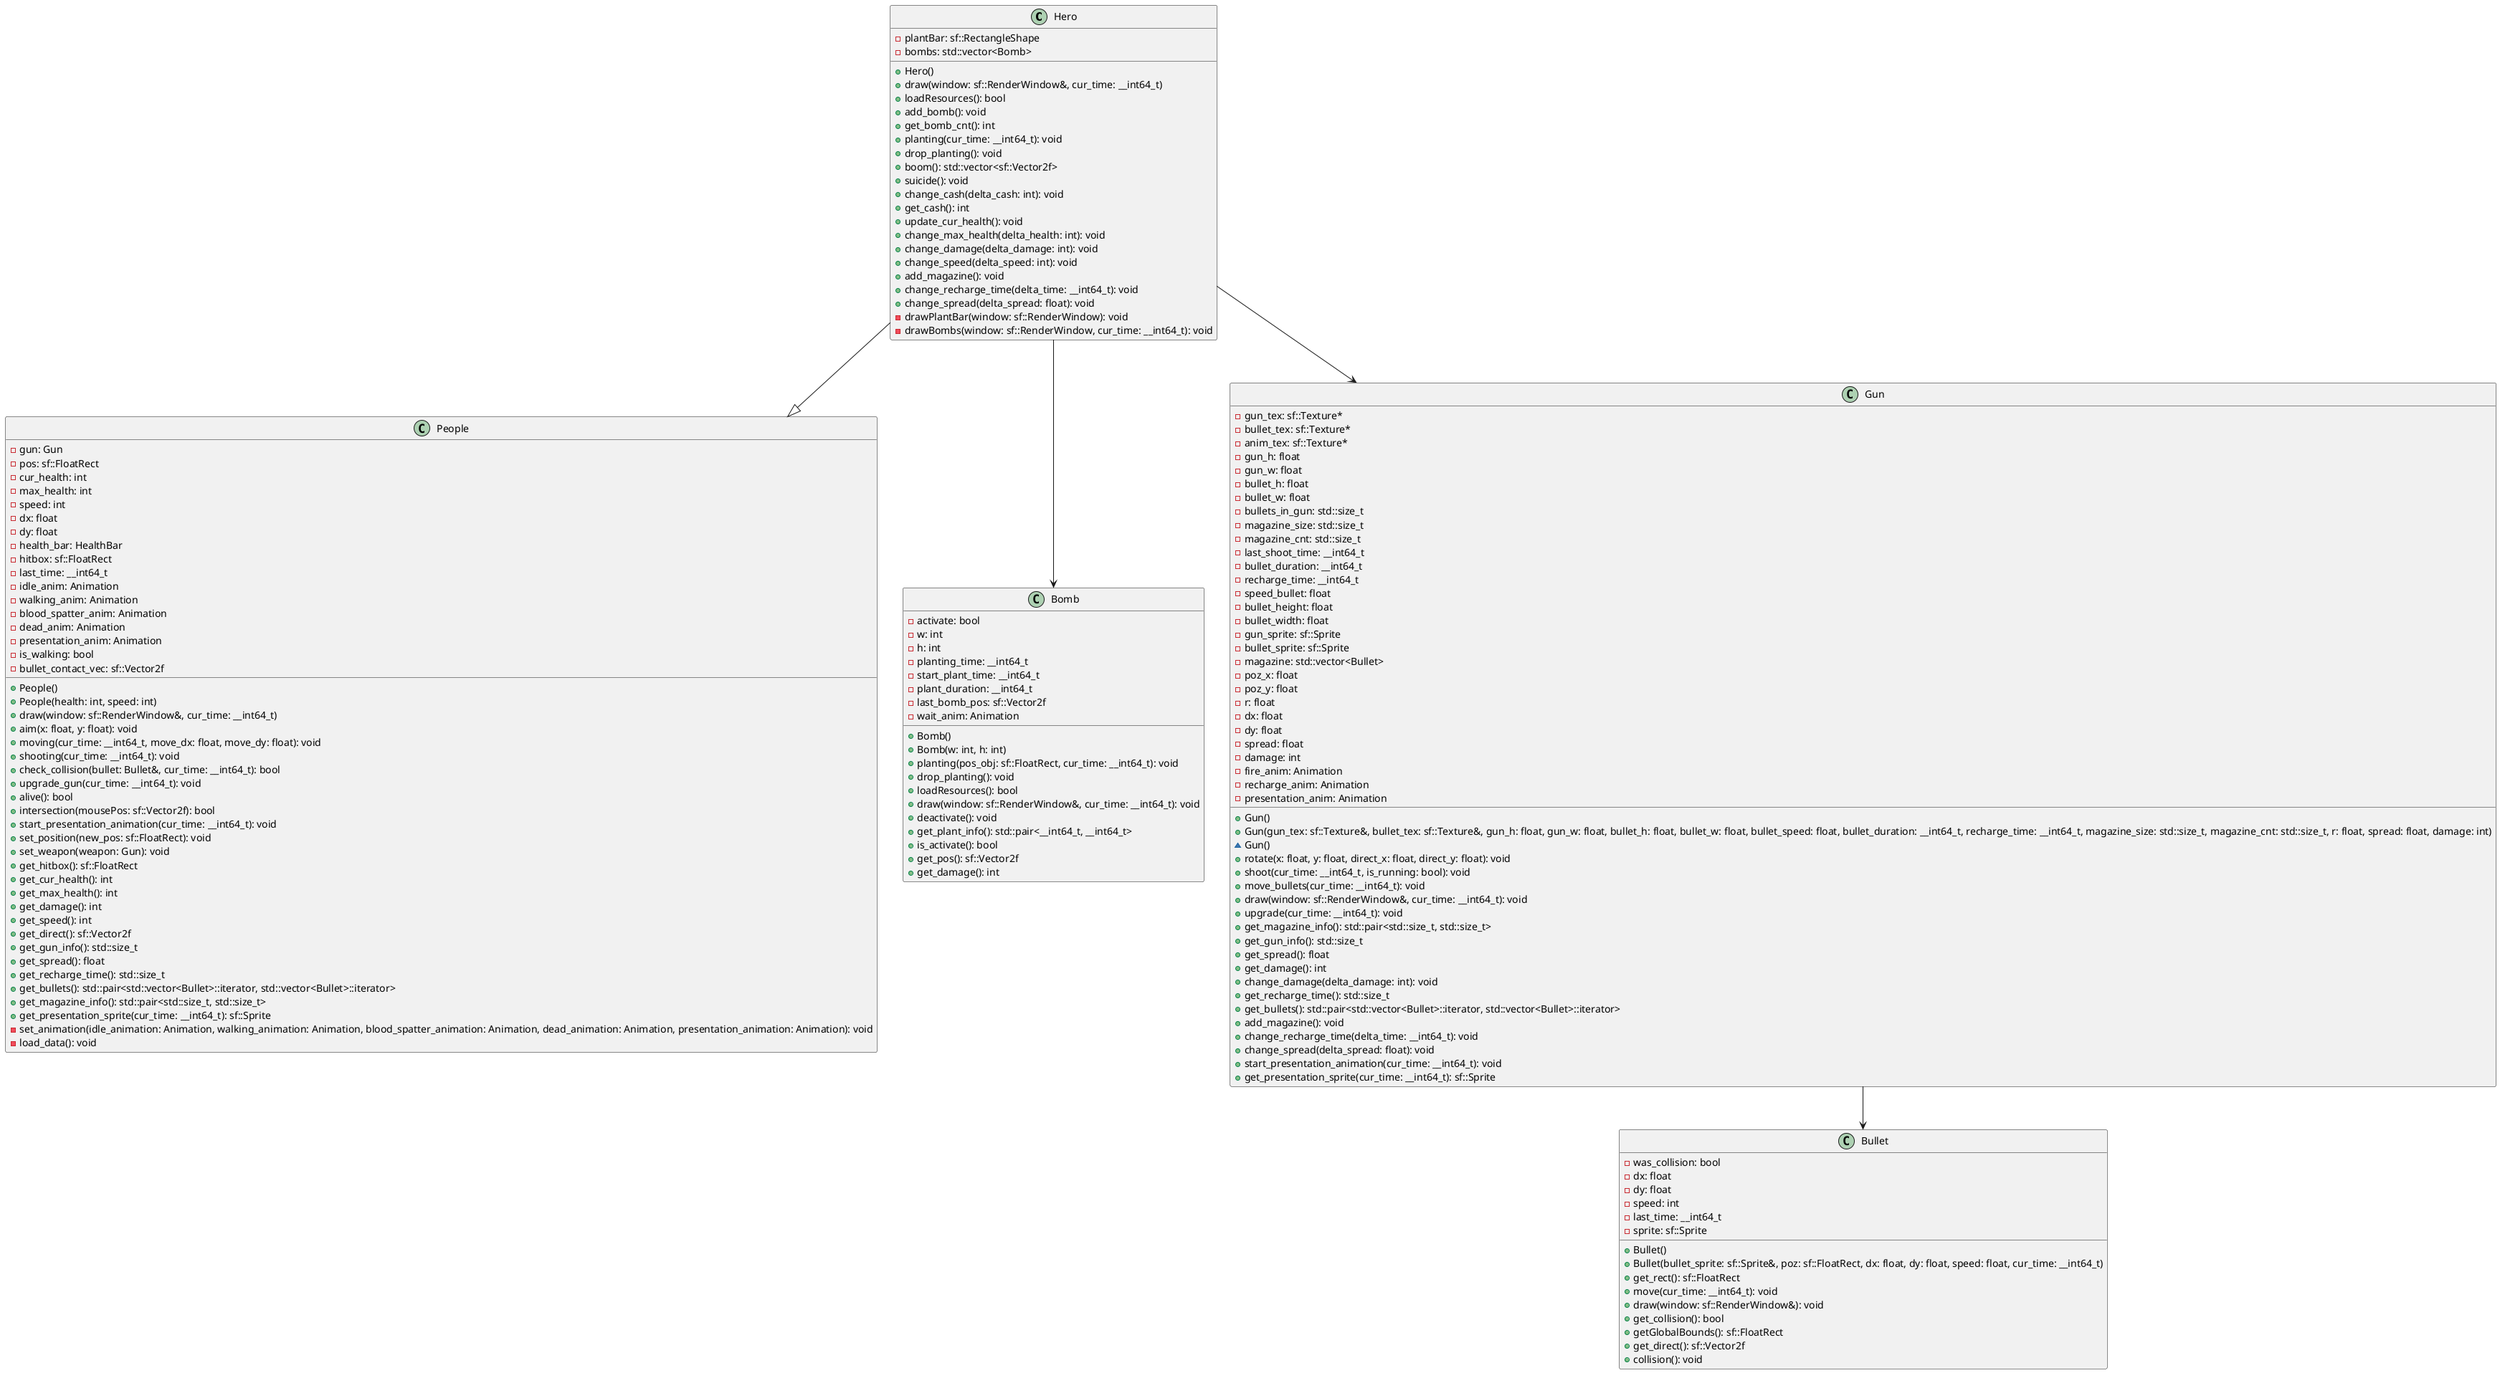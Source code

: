 @startuml

class Hero {
    - plantBar: sf::RectangleShape
    - bombs: std::vector<Bomb>
    + Hero()
    + draw(window: sf::RenderWindow&, cur_time: __int64_t)
    + loadResources(): bool
    + add_bomb(): void
    + get_bomb_cnt(): int
    + planting(cur_time: __int64_t): void
    + drop_planting(): void
    + boom(): std::vector<sf::Vector2f>
    + suicide(): void
    + change_cash(delta_cash: int): void
    + get_cash(): int
    + update_cur_health(): void
    + change_max_health(delta_health: int): void
    + change_damage(delta_damage: int): void
    + change_speed(delta_speed: int): void
    + add_magazine(): void
    + change_recharge_time(delta_time: __int64_t): void
    + change_spread(delta_spread: float): void
    - drawPlantBar(window: sf::RenderWindow): void
    - drawBombs(window: sf::RenderWindow, cur_time: __int64_t): void
}

class People {
    - gun: Gun
    - pos: sf::FloatRect
    - cur_health: int
    - max_health: int
    - speed: int
    - dx: float
    - dy: float
    - health_bar: HealthBar
    - hitbox: sf::FloatRect
    - last_time: __int64_t
    - idle_anim: Animation
    - walking_anim: Animation
    - blood_spatter_anim: Animation
    - dead_anim: Animation
    - presentation_anim: Animation
    - is_walking: bool
    - bullet_contact_vec: sf::Vector2f
    + People()
    + People(health: int, speed: int)
    + draw(window: sf::RenderWindow&, cur_time: __int64_t)
    + aim(x: float, y: float): void
    + moving(cur_time: __int64_t, move_dx: float, move_dy: float): void
    + shooting(cur_time: __int64_t): void
    + check_collision(bullet: Bullet&, cur_time: __int64_t): bool
    + upgrade_gun(cur_time: __int64_t): void
    + alive(): bool
    + intersection(mousePos: sf::Vector2f): bool
    + start_presentation_animation(cur_time: __int64_t): void
    + set_position(new_pos: sf::FloatRect): void
    + set_weapon(weapon: Gun): void
    + get_hitbox(): sf::FloatRect
    + get_cur_health(): int
    + get_max_health(): int
    + get_damage(): int
    + get_speed(): int
    + get_direct(): sf::Vector2f
    + get_gun_info(): std::size_t
    + get_spread(): float
    + get_recharge_time(): std::size_t
    + get_bullets(): std::pair<std::vector<Bullet>::iterator, std::vector<Bullet>::iterator>
    + get_magazine_info(): std::pair<std::size_t, std::size_t>
    + get_presentation_sprite(cur_time: __int64_t): sf::Sprite
    - set_animation(idle_animation: Animation, walking_animation: Animation, blood_spatter_animation: Animation, dead_animation: Animation, presentation_animation: Animation): void
    - load_data(): void
}

Hero --|> People

class Bomb {
    - activate: bool
    - w: int
    - h: int
    - planting_time: __int64_t
    - start_plant_time: __int64_t
    - plant_duration: __int64_t
    - last_bomb_pos: sf::Vector2f
    - wait_anim: Animation
    + Bomb()
    + Bomb(w: int, h: int)
    + planting(pos_obj: sf::FloatRect, cur_time: __int64_t): void
    + drop_planting(): void
    + loadResources(): bool
    + draw(window: sf::RenderWindow&, cur_time: __int64_t): void
    + deactivate(): void
    + get_plant_info(): std::pair<__int64_t, __int64_t>
    + is_activate(): bool
    + get_pos(): sf::Vector2f
    + get_damage(): int
}

Hero --> Bomb

class Gun {
    - gun_tex: sf::Texture*
    - bullet_tex: sf::Texture*
    - anim_tex: sf::Texture*
    - gun_h: float
    - gun_w: float
    - bullet_h: float
    - bullet_w: float
    - bullets_in_gun: std::size_t
    - magazine_size: std::size_t
    - magazine_cnt: std::size_t
    - last_shoot_time: __int64_t
    - bullet_duration: __int64_t
    - recharge_time: __int64_t
    - speed_bullet: float
    - bullet_height: float
    - bullet_width: float
    - gun_sprite: sf::Sprite
    - bullet_sprite: sf::Sprite
    - magazine: std::vector<Bullet>
    - poz_x: float
    - poz_y: float
    - r: float
    - dx: float
    - dy: float
    - spread: float
    - damage: int
    - fire_anim: Animation
    - recharge_anim: Animation
    - presentation_anim: Animation
    + Gun()
    + Gun(gun_tex: sf::Texture&, bullet_tex: sf::Texture&, gun_h: float, gun_w: float, bullet_h: float, bullet_w: float, bullet_speed: float, bullet_duration: __int64_t, recharge_time: __int64_t, magazine_size: std::size_t, magazine_cnt: std::size_t, r: float, spread: float, damage: int)
    ~ Gun()
    + rotate(x: float, y: float, direct_x: float, direct_y: float): void
    + shoot(cur_time: __int64_t, is_running: bool): void
    + move_bullets(cur_time: __int64_t): void
    + draw(window: sf::RenderWindow&, cur_time: __int64_t): void
    + upgrade(cur_time: __int64_t): void
    + get_magazine_info(): std::pair<std::size_t, std::size_t>
    + get_gun_info(): std::size_t
    + get_spread(): float
    + get_damage(): int
    + change_damage(delta_damage: int): void
    + get_recharge_time(): std::size_t
    + get_bullets(): std::pair<std::vector<Bullet>::iterator, std::vector<Bullet>::iterator>
    + add_magazine(): void
    + change_recharge_time(delta_time: __int64_t): void
    + change_spread(delta_spread: float): void
    + start_presentation_animation(cur_time: __int64_t): void
    + get_presentation_sprite(cur_time: __int64_t): sf::Sprite
}

Hero --> Gun

class Bullet {
    - was_collision: bool
    - dx: float
    - dy: float
    - speed: int
    - last_time: __int64_t
    - sprite: sf::Sprite
    + Bullet()
    + Bullet(bullet_sprite: sf::Sprite&, poz: sf::FloatRect, dx: float, dy: float, speed: float, cur_time: __int64_t)
    + get_rect(): sf::FloatRect
    + move(cur_time: __int64_t): void
    + draw(window: sf::RenderWindow&): void
    + get_collision(): bool
    + getGlobalBounds(): sf::FloatRect
    + get_direct(): sf::Vector2f
    + collision(): void
}

Gun --> Bullet

@enduml
